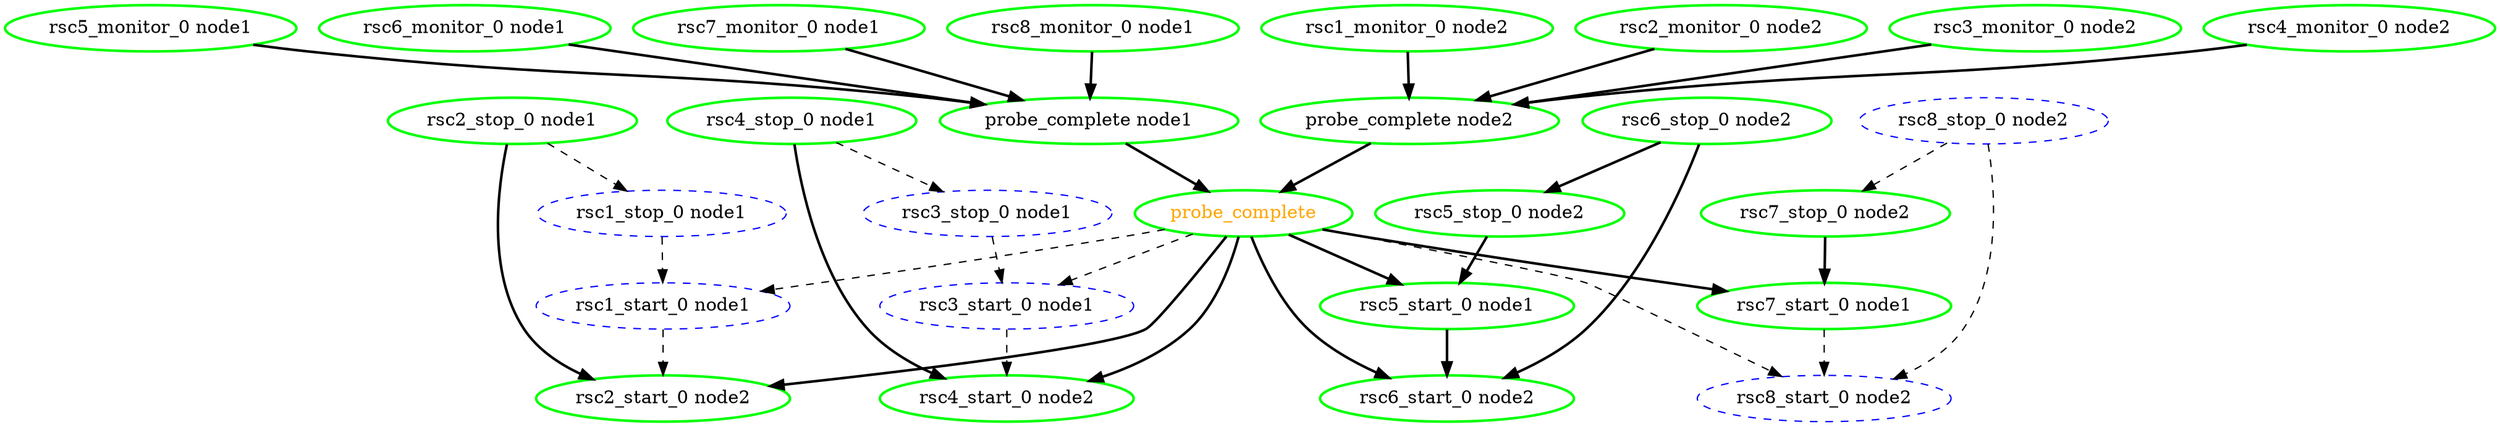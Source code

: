 digraph "g" {
	size = "30,30"
"probe_complete" [ style=bold color="green" fontcolor="orange" ]
"probe_complete node1" [ style=bold color="green" fontcolor="black" ]
"rsc5_monitor_0 node1" [ style=bold color="green" fontcolor="black" ]
"rsc6_monitor_0 node1" [ style=bold color="green" fontcolor="black" ]
"rsc7_monitor_0 node1" [ style=bold color="green" fontcolor="black" ]
"rsc8_monitor_0 node1" [ style=bold color="green" fontcolor="black" ]
"probe_complete node2" [ style=bold color="green" fontcolor="black" ]
"rsc1_monitor_0 node2" [ style=bold color="green" fontcolor="black" ]
"rsc2_monitor_0 node2" [ style=bold color="green" fontcolor="black" ]
"rsc3_monitor_0 node2" [ style=bold color="green" fontcolor="black" ]
"rsc4_monitor_0 node2" [ style=bold color="green" fontcolor="black" ]
"rsc1_stop_0 node1" [ style="dashed" color="blue" fontcolor="black" ]
"rsc1_start_0 node1" [ style="dashed" color="blue" fontcolor="black" ]
"rsc2_stop_0 node1" [ style=bold color="green" fontcolor="black" ]
"rsc2_start_0 node2" [ style=bold color="green" fontcolor="black" ]
"rsc3_stop_0 node1" [ style="dashed" color="blue" fontcolor="black" ]
"rsc3_start_0 node1" [ style="dashed" color="blue" fontcolor="black" ]
"rsc4_stop_0 node1" [ style=bold color="green" fontcolor="black" ]
"rsc4_start_0 node2" [ style=bold color="green" fontcolor="black" ]
"rsc5_stop_0 node2" [ style=bold color="green" fontcolor="black" ]
"rsc5_start_0 node1" [ style=bold color="green" fontcolor="black" ]
"rsc6_stop_0 node2" [ style=bold color="green" fontcolor="black" ]
"rsc6_start_0 node2" [ style=bold color="green" fontcolor="black" ]
"rsc7_stop_0 node2" [ style=bold color="green" fontcolor="black" ]
"rsc7_start_0 node1" [ style=bold color="green" fontcolor="black" ]
"rsc8_stop_0 node2" [ style="dashed" color="blue" fontcolor="black" ]
"rsc8_start_0 node2" [ style="dashed" color="blue" fontcolor="black" ]
"probe_complete node1" -> "probe_complete" [ style = bold]
"probe_complete node2" -> "probe_complete" [ style = bold]
"rsc5_monitor_0 node1" -> "probe_complete node1" [ style = bold]
"rsc6_monitor_0 node1" -> "probe_complete node1" [ style = bold]
"rsc7_monitor_0 node1" -> "probe_complete node1" [ style = bold]
"rsc8_monitor_0 node1" -> "probe_complete node1" [ style = bold]
"rsc1_monitor_0 node2" -> "probe_complete node2" [ style = bold]
"rsc2_monitor_0 node2" -> "probe_complete node2" [ style = bold]
"rsc3_monitor_0 node2" -> "probe_complete node2" [ style = bold]
"rsc4_monitor_0 node2" -> "probe_complete node2" [ style = bold]
"rsc2_stop_0 node1" -> "rsc1_stop_0 node1" [ style = dashed]
"probe_complete" -> "rsc1_start_0 node1" [ style = dashed]
"rsc1_stop_0 node1" -> "rsc1_start_0 node1" [ style = dashed]
"probe_complete" -> "rsc2_start_0 node2" [ style = bold]
"rsc1_start_0 node1" -> "rsc2_start_0 node2" [ style = dashed]
"rsc2_stop_0 node1" -> "rsc2_start_0 node2" [ style = bold]
"rsc4_stop_0 node1" -> "rsc3_stop_0 node1" [ style = dashed]
"probe_complete" -> "rsc3_start_0 node1" [ style = dashed]
"rsc3_stop_0 node1" -> "rsc3_start_0 node1" [ style = dashed]
"probe_complete" -> "rsc4_start_0 node2" [ style = bold]
"rsc3_start_0 node1" -> "rsc4_start_0 node2" [ style = dashed]
"rsc4_stop_0 node1" -> "rsc4_start_0 node2" [ style = bold]
"rsc6_stop_0 node2" -> "rsc5_stop_0 node2" [ style = bold]
"probe_complete" -> "rsc5_start_0 node1" [ style = bold]
"rsc5_stop_0 node2" -> "rsc5_start_0 node1" [ style = bold]
"probe_complete" -> "rsc6_start_0 node2" [ style = bold]
"rsc5_start_0 node1" -> "rsc6_start_0 node2" [ style = bold]
"rsc6_stop_0 node2" -> "rsc6_start_0 node2" [ style = bold]
"rsc8_stop_0 node2" -> "rsc7_stop_0 node2" [ style = dashed]
"probe_complete" -> "rsc7_start_0 node1" [ style = bold]
"rsc7_stop_0 node2" -> "rsc7_start_0 node1" [ style = bold]
"rsc7_start_0 node1" -> "rsc8_start_0 node2" [ style = dashed]
"probe_complete" -> "rsc8_start_0 node2" [ style = dashed]
"rsc8_stop_0 node2" -> "rsc8_start_0 node2" [ style = dashed]
}
